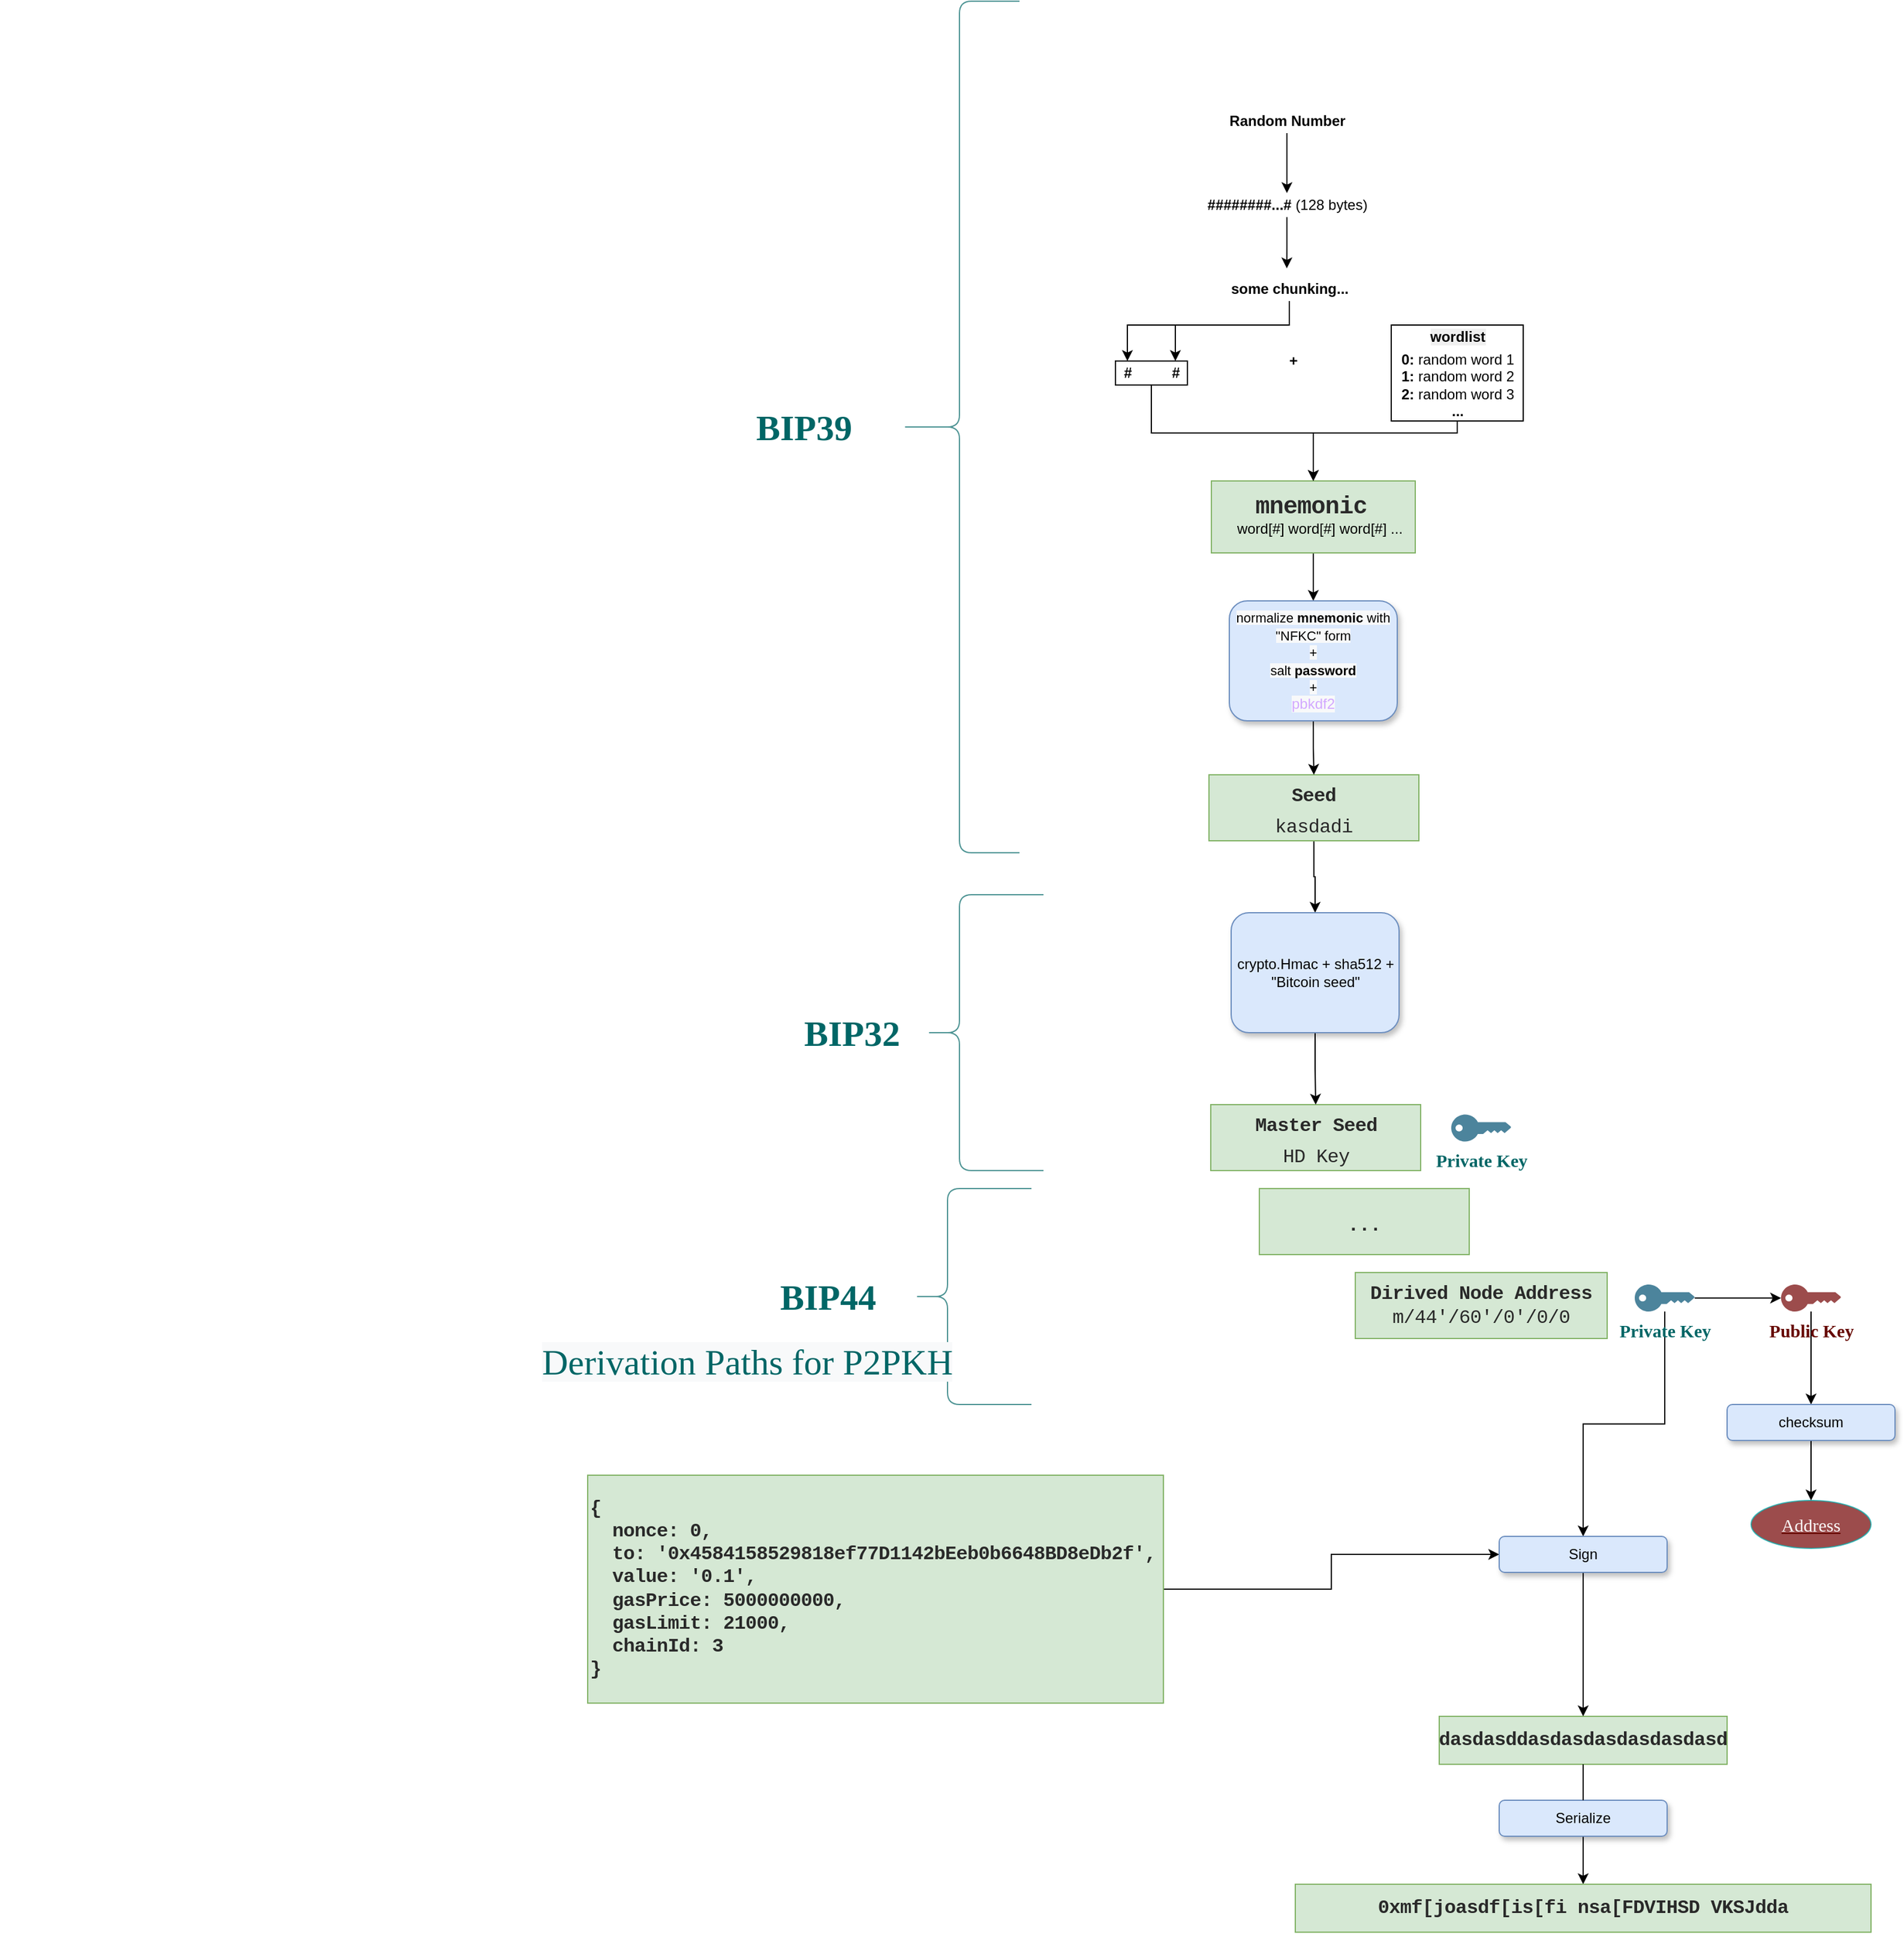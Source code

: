 <mxfile version="16.6.4" type="github">
  <diagram id="iof7RJ9Ut9rO8wIrEpUl" name="Page-1">
    <mxGraphModel dx="4382" dy="2783" grid="1" gridSize="10" guides="1" tooltips="1" connect="1" arrows="1" fold="1" page="1" pageScale="1" pageWidth="827" pageHeight="1169" math="0" shadow="0">
      <root>
        <mxCell id="0" />
        <mxCell id="1" parent="0" />
        <mxCell id="EE53fWStPAIUiXsXn1bc-13" value="" style="edgeStyle=orthogonalEdgeStyle;rounded=0;orthogonalLoop=1;jettySize=auto;html=1;" edge="1" parent="1" source="EE53fWStPAIUiXsXn1bc-2" target="EE53fWStPAIUiXsXn1bc-4">
          <mxGeometry relative="1" as="geometry" />
        </mxCell>
        <mxCell id="EE53fWStPAIUiXsXn1bc-2" value="Random Number" style="text;html=1;resizable=0;autosize=1;align=center;verticalAlign=middle;points=[];fillColor=none;strokeColor=none;rounded=0;fontStyle=1" vertex="1" parent="1">
          <mxGeometry x="68" y="30" width="110" height="20" as="geometry" />
        </mxCell>
        <mxCell id="EE53fWStPAIUiXsXn1bc-14" value="" style="edgeStyle=orthogonalEdgeStyle;rounded=0;orthogonalLoop=1;jettySize=auto;html=1;entryX=0.481;entryY=-0.363;entryDx=0;entryDy=0;entryPerimeter=0;" edge="1" parent="1" source="EE53fWStPAIUiXsXn1bc-4" target="EE53fWStPAIUiXsXn1bc-6">
          <mxGeometry relative="1" as="geometry" />
        </mxCell>
        <mxCell id="EE53fWStPAIUiXsXn1bc-4" value="########...# &lt;span style=&quot;font-weight: normal&quot;&gt;(128 bytes)&lt;/span&gt;" style="text;html=1;resizable=0;autosize=1;align=center;verticalAlign=middle;points=[];fillColor=none;strokeColor=none;rounded=0;fontStyle=1" vertex="1" parent="1">
          <mxGeometry x="48" y="100" width="150" height="20" as="geometry" />
        </mxCell>
        <mxCell id="EE53fWStPAIUiXsXn1bc-22" value="" style="edgeStyle=orthogonalEdgeStyle;rounded=0;orthogonalLoop=1;jettySize=auto;html=1;exitX=0.5;exitY=1;exitDx=0;exitDy=0;labelBackgroundColor=none;labelBorderColor=none;" edge="1" parent="1" source="EE53fWStPAIUiXsXn1bc-18" target="EE53fWStPAIUiXsXn1bc-40">
          <mxGeometry relative="1" as="geometry">
            <mxPoint x="145" y="450.0" as="targetPoint" />
          </mxGeometry>
        </mxCell>
        <mxCell id="EE53fWStPAIUiXsXn1bc-29" value="" style="edgeStyle=orthogonalEdgeStyle;rounded=0;orthogonalLoop=1;jettySize=auto;html=1;" edge="1" parent="1" source="EE53fWStPAIUiXsXn1bc-6" target="EE53fWStPAIUiXsXn1bc-7">
          <mxGeometry relative="1" as="geometry">
            <Array as="points">
              <mxPoint x="125" y="210" />
              <mxPoint x="-10" y="210" />
            </Array>
          </mxGeometry>
        </mxCell>
        <mxCell id="EE53fWStPAIUiXsXn1bc-6" value="&lt;b&gt;some chunking...&lt;/b&gt;" style="text;html=1;resizable=0;autosize=1;align=center;verticalAlign=middle;points=[];fillColor=none;strokeColor=none;rounded=0;" vertex="1" parent="1">
          <mxGeometry x="70" y="170" width="110" height="20" as="geometry" />
        </mxCell>
        <mxCell id="EE53fWStPAIUiXsXn1bc-12" value="" style="group;strokeColor=default;fillColor=default;connectable=1;" vertex="1" connectable="0" parent="1">
          <mxGeometry x="-20" y="240" width="60" height="20" as="geometry" />
        </mxCell>
        <mxCell id="EE53fWStPAIUiXsXn1bc-7" value="&lt;b&gt;#&lt;/b&gt;" style="text;html=1;resizable=0;autosize=1;align=center;verticalAlign=middle;points=[];fillColor=none;strokeColor=none;rounded=0;" vertex="1" parent="EE53fWStPAIUiXsXn1bc-12">
          <mxGeometry width="20" height="20" as="geometry" />
        </mxCell>
        <mxCell id="EE53fWStPAIUiXsXn1bc-8" value="&lt;b&gt;#&lt;/b&gt;" style="text;html=1;resizable=0;autosize=1;align=center;verticalAlign=middle;points=[];fillColor=none;strokeColor=none;rounded=0;" vertex="1" parent="EE53fWStPAIUiXsXn1bc-12">
          <mxGeometry x="40" width="20" height="20" as="geometry" />
        </mxCell>
        <mxCell id="EE53fWStPAIUiXsXn1bc-48" value="" style="edgeStyle=orthogonalEdgeStyle;rounded=0;orthogonalLoop=1;jettySize=auto;html=1;labelBackgroundColor=none;labelBorderColor=none;fontFamily=Verdana;fontSize=30;fontColor=#006666;" edge="1" parent="1" source="EE53fWStPAIUiXsXn1bc-21" target="EE53fWStPAIUiXsXn1bc-47">
          <mxGeometry relative="1" as="geometry" />
        </mxCell>
        <mxCell id="EE53fWStPAIUiXsXn1bc-21" value="&lt;span style=&quot;font-size: 20px&quot;&gt;&lt;font color=&quot;#292929&quot; face=&quot;menlo, monaco, courier new, courier, monospace&quot; style=&quot;font-size: 16px&quot;&gt;&lt;span style=&quot;letter-spacing: -0.352px&quot;&gt;Seed&lt;br&gt;&lt;span style=&quot;font-weight: normal&quot;&gt;kasdadi&lt;/span&gt;&lt;br&gt;&lt;/span&gt;&lt;/font&gt;&lt;/span&gt;" style="rounded=0;whiteSpace=wrap;html=1;fillColor=#d5e8d4;strokeColor=#82b366;fontStyle=1;align=center;" vertex="1" parent="1">
          <mxGeometry x="58" y="585" width="175" height="55" as="geometry" />
        </mxCell>
        <mxCell id="EE53fWStPAIUiXsXn1bc-23" value="" style="group;imageWidth=24;imageHeight=24;" vertex="1" connectable="0" parent="1">
          <mxGeometry x="60" y="340" width="175" height="60" as="geometry" />
        </mxCell>
        <mxCell id="EE53fWStPAIUiXsXn1bc-18" value="" style="rounded=0;whiteSpace=wrap;html=1;fillColor=#d5e8d4;strokeColor=#82b366;" vertex="1" parent="EE53fWStPAIUiXsXn1bc-23">
          <mxGeometry width="170" height="60" as="geometry" />
        </mxCell>
        <mxCell id="EE53fWStPAIUiXsXn1bc-5" value="word[#] word[#] word[#] ..." style="text;html=1;resizable=0;autosize=1;align=center;verticalAlign=middle;points=[];fillColor=none;strokeColor=none;rounded=0;" vertex="1" parent="EE53fWStPAIUiXsXn1bc-23">
          <mxGeometry x="15" y="30" width="150" height="20" as="geometry" />
        </mxCell>
        <mxCell id="EE53fWStPAIUiXsXn1bc-17" value="&lt;b style=&quot;font-size: 20px&quot;&gt;&amp;nbsp;&lt;span style=&quot;color: rgb(41 , 41 , 41) ; font-family: &amp;#34;menlo&amp;#34; , &amp;#34;monaco&amp;#34; , &amp;#34;courier new&amp;#34; , &amp;#34;courier&amp;#34; , monospace ; letter-spacing: -0.352px&quot;&gt;mnemonic&lt;/span&gt;&lt;/b&gt;" style="text;html=1;resizable=0;autosize=1;align=center;verticalAlign=middle;points=[];fillColor=none;strokeColor=none;rounded=0;" vertex="1" parent="EE53fWStPAIUiXsXn1bc-23">
          <mxGeometry x="25" y="10" width="110" height="20" as="geometry" />
        </mxCell>
        <mxCell id="EE53fWStPAIUiXsXn1bc-25" value="BIP39" style="text;html=1;resizable=0;autosize=1;align=center;verticalAlign=middle;points=[];fillColor=none;strokeColor=none;rounded=0;shadow=1;fontStyle=1;fontColor=#006666;fontFamily=Verdana;fontSize=30;" vertex="1" parent="1">
          <mxGeometry x="-340" y="275" width="120" height="40" as="geometry" />
        </mxCell>
        <mxCell id="EE53fWStPAIUiXsXn1bc-27" value="" style="group;strokeColor=default;" vertex="1" connectable="0" parent="1">
          <mxGeometry x="210" y="210" width="110" height="80" as="geometry" />
        </mxCell>
        <mxCell id="EE53fWStPAIUiXsXn1bc-3" value="&lt;b&gt;0: &lt;/b&gt;random word 1&lt;br&gt;&lt;b&gt;1: &lt;/b&gt;random word 2&lt;br&gt;&lt;b&gt;2: &lt;/b&gt;random word 3&lt;br&gt;&lt;b&gt;...&lt;/b&gt;" style="text;html=1;resizable=0;autosize=1;align=center;verticalAlign=middle;points=[];fillColor=none;strokeColor=none;rounded=0;" vertex="1" parent="EE53fWStPAIUiXsXn1bc-27">
          <mxGeometry y="20" width="110" height="60" as="geometry" />
        </mxCell>
        <mxCell id="EE53fWStPAIUiXsXn1bc-19" value="&lt;b style=&quot;background-color: rgb(240 , 240 , 240)&quot;&gt;wordlist&lt;/b&gt;" style="text;html=1;resizable=0;autosize=1;align=center;verticalAlign=middle;points=[];fillColor=none;strokeColor=none;rounded=0;" vertex="1" parent="EE53fWStPAIUiXsXn1bc-27">
          <mxGeometry x="25" width="60" height="20" as="geometry" />
        </mxCell>
        <mxCell id="EE53fWStPAIUiXsXn1bc-32" value="" style="edgeStyle=orthogonalEdgeStyle;rounded=0;orthogonalLoop=1;jettySize=auto;html=1;" edge="1" parent="1" source="EE53fWStPAIUiXsXn1bc-6" target="EE53fWStPAIUiXsXn1bc-8">
          <mxGeometry relative="1" as="geometry">
            <mxPoint x="135.0" y="200" as="sourcePoint" />
            <mxPoint x="110.0" y="240" as="targetPoint" />
            <Array as="points">
              <mxPoint x="125" y="210" />
              <mxPoint x="30" y="210" />
            </Array>
          </mxGeometry>
        </mxCell>
        <mxCell id="EE53fWStPAIUiXsXn1bc-33" value="&lt;b&gt;+&lt;/b&gt;" style="text;html=1;resizable=0;autosize=1;align=center;verticalAlign=middle;points=[];fillColor=none;strokeColor=none;rounded=0;" vertex="1" parent="1">
          <mxGeometry x="117.5" y="230" width="20" height="20" as="geometry" />
        </mxCell>
        <mxCell id="EE53fWStPAIUiXsXn1bc-34" value="" style="edgeStyle=orthogonalEdgeStyle;rounded=0;orthogonalLoop=1;jettySize=auto;html=1;" edge="1" parent="1" source="EE53fWStPAIUiXsXn1bc-12" target="EE53fWStPAIUiXsXn1bc-18">
          <mxGeometry relative="1" as="geometry">
            <mxPoint x="10" y="260" as="sourcePoint" />
            <Array as="points">
              <mxPoint x="10" y="300" />
              <mxPoint x="145" y="300" />
            </Array>
          </mxGeometry>
        </mxCell>
        <mxCell id="EE53fWStPAIUiXsXn1bc-35" value="" style="edgeStyle=orthogonalEdgeStyle;rounded=0;orthogonalLoop=1;jettySize=auto;html=1;" edge="1" parent="1" source="EE53fWStPAIUiXsXn1bc-3" target="EE53fWStPAIUiXsXn1bc-18">
          <mxGeometry relative="1" as="geometry">
            <Array as="points">
              <mxPoint x="265" y="300" />
              <mxPoint x="145" y="300" />
            </Array>
          </mxGeometry>
        </mxCell>
        <mxCell id="EE53fWStPAIUiXsXn1bc-39" value="" style="edgeStyle=orthogonalEdgeStyle;rounded=0;orthogonalLoop=1;jettySize=auto;html=1;labelBackgroundColor=none;labelBorderColor=none;" edge="1" parent="1" source="EE53fWStPAIUiXsXn1bc-40" target="EE53fWStPAIUiXsXn1bc-21">
          <mxGeometry relative="1" as="geometry">
            <mxPoint x="145" y="530" as="sourcePoint" />
            <mxPoint x="145" y="440" as="targetPoint" />
          </mxGeometry>
        </mxCell>
        <mxCell id="EE53fWStPAIUiXsXn1bc-40" value="&#xa;&#xa;&lt;span style=&quot;color: rgb(0, 0, 0); font-family: helvetica; font-style: normal; font-weight: 400; letter-spacing: normal; text-align: center; text-indent: 0px; text-transform: none; word-spacing: 0px; background-color: rgb(248, 249, 250); font-size: 11px;&quot;&gt;normalize&amp;nbsp;&lt;/span&gt;&lt;b style=&quot;color: rgb(0, 0, 0); font-family: helvetica; font-style: normal; letter-spacing: normal; text-align: center; text-indent: 0px; text-transform: none; word-spacing: 0px; background-color: rgb(248, 249, 250); font-size: 11px;&quot;&gt;mnemonic&amp;nbsp;&lt;/b&gt;&lt;span style=&quot;color: rgb(0, 0, 0); font-family: helvetica; font-style: normal; font-weight: 400; letter-spacing: normal; text-align: center; text-indent: 0px; text-transform: none; word-spacing: 0px; background-color: rgb(248, 249, 250); font-size: 11px;&quot;&gt;with &quot;NFKC&quot; form&lt;/span&gt;&lt;br style=&quot;color: rgb(0, 0, 0); font-family: helvetica; font-style: normal; font-weight: 400; letter-spacing: normal; text-align: center; text-indent: 0px; text-transform: none; word-spacing: 0px; background-color: rgb(248, 249, 250); font-size: 11px;&quot;&gt;&lt;span style=&quot;color: rgb(0, 0, 0); font-family: helvetica; font-style: normal; font-weight: 400; letter-spacing: normal; text-align: center; text-indent: 0px; text-transform: none; word-spacing: 0px; background-color: rgb(248, 249, 250); font-size: 11px;&quot;&gt;+&lt;/span&gt;&lt;br style=&quot;color: rgb(0, 0, 0); font-family: helvetica; font-style: normal; font-weight: 400; letter-spacing: normal; text-align: center; text-indent: 0px; text-transform: none; word-spacing: 0px; background-color: rgb(248, 249, 250); font-size: 11px;&quot;&gt;&lt;span style=&quot;color: rgb(0, 0, 0); font-family: helvetica; font-style: normal; font-weight: 400; letter-spacing: normal; text-align: center; text-indent: 0px; text-transform: none; word-spacing: 0px; background-color: rgb(248, 249, 250); font-size: 11px;&quot;&gt;salt&amp;nbsp;&lt;/span&gt;&lt;b style=&quot;color: rgb(0, 0, 0); font-family: helvetica; font-style: normal; letter-spacing: normal; text-align: center; text-indent: 0px; text-transform: none; word-spacing: 0px; background-color: rgb(248, 249, 250); font-size: 11px;&quot;&gt;password&lt;/b&gt;&lt;br style=&quot;color: rgb(0, 0, 0); font-family: helvetica; font-style: normal; font-weight: 400; letter-spacing: normal; text-align: center; text-indent: 0px; text-transform: none; word-spacing: 0px; background-color: rgb(248, 249, 250); font-size: 11px;&quot;&gt;&lt;span style=&quot;color: rgb(0, 0, 0); font-family: helvetica; font-style: normal; font-weight: 400; letter-spacing: normal; text-align: center; text-indent: 0px; text-transform: none; word-spacing: 0px; background-color: rgb(248, 249, 250); font-size: 11px;&quot;&gt;+&lt;/span&gt;&lt;br style=&quot;color: rgb(0, 0, 0); font-family: helvetica; font-style: normal; font-weight: 400; letter-spacing: normal; text-align: center; text-indent: 0px; text-transform: none; word-spacing: 0px; background-color: rgb(248, 249, 250); font-size: 11px;&quot;&gt;&lt;span style=&quot;font-family: helvetica; font-size: 12px; font-style: normal; font-weight: 400; letter-spacing: normal; text-align: center; text-indent: 0px; text-transform: none; word-spacing: 0px; background-color: rgb(248, 249, 250); color: rgb(210, 168, 255);&quot;&gt;pbkdf2&lt;/span&gt;&#xa;&#xa;" style="rounded=1;whiteSpace=wrap;html=1;shadow=1;labelBackgroundColor=none;strokeColor=#6c8ebf;fillColor=#dae8fc;" vertex="1" parent="1">
          <mxGeometry x="75" y="440" width="140" height="100" as="geometry" />
        </mxCell>
        <mxCell id="EE53fWStPAIUiXsXn1bc-43" value="" style="shape=curlyBracket;whiteSpace=wrap;html=1;rounded=1;shadow=0;labelBackgroundColor=#F0F0F0;comic=0;pointerEvents=0;fontFamily=Verdana;fontSize=30;fontColor=#006666;strokeColor=#006666;fillColor=none;fontStyle=1;opacity=70;" vertex="1" parent="1">
          <mxGeometry x="-200" y="-60" width="100" height="710" as="geometry" />
        </mxCell>
        <mxCell id="EE53fWStPAIUiXsXn1bc-46" value="&lt;span style=&quot;font-size: 20px&quot;&gt;&lt;font color=&quot;#292929&quot; face=&quot;menlo, monaco, courier new, courier, monospace&quot; style=&quot;font-size: 16px&quot;&gt;&lt;span style=&quot;letter-spacing: -0.352px&quot;&gt;Master Seed&lt;br&gt;&lt;span style=&quot;font-weight: normal&quot;&gt;HD Key&lt;/span&gt;&lt;br&gt;&lt;/span&gt;&lt;/font&gt;&lt;/span&gt;" style="rounded=0;whiteSpace=wrap;html=1;fillColor=#d5e8d4;strokeColor=#82b366;fontStyle=1;align=center;" vertex="1" parent="1">
          <mxGeometry x="59.5" y="860" width="175" height="55" as="geometry" />
        </mxCell>
        <mxCell id="EE53fWStPAIUiXsXn1bc-49" value="" style="edgeStyle=orthogonalEdgeStyle;rounded=0;orthogonalLoop=1;jettySize=auto;html=1;labelBackgroundColor=none;labelBorderColor=none;fontFamily=Verdana;fontSize=30;fontColor=#006666;" edge="1" parent="1" source="EE53fWStPAIUiXsXn1bc-47" target="EE53fWStPAIUiXsXn1bc-46">
          <mxGeometry relative="1" as="geometry" />
        </mxCell>
        <mxCell id="EE53fWStPAIUiXsXn1bc-47" value="crypto.Hmac + sha512 + &quot;Bitcoin seed&quot;" style="rounded=1;whiteSpace=wrap;html=1;shadow=1;labelBackgroundColor=none;strokeColor=#6c8ebf;fillColor=#dae8fc;" vertex="1" parent="1">
          <mxGeometry x="76.5" y="700" width="140" height="100" as="geometry" />
        </mxCell>
        <mxCell id="EE53fWStPAIUiXsXn1bc-50" value="BIP32" style="text;html=1;resizable=0;autosize=1;align=center;verticalAlign=middle;points=[];fillColor=none;strokeColor=none;rounded=0;shadow=1;fontStyle=1;fontColor=#006666;fontFamily=Verdana;fontSize=30;" vertex="1" parent="1">
          <mxGeometry x="-300" y="780" width="120" height="40" as="geometry" />
        </mxCell>
        <mxCell id="EE53fWStPAIUiXsXn1bc-51" value="" style="shape=curlyBracket;whiteSpace=wrap;html=1;rounded=1;shadow=0;labelBackgroundColor=#F0F0F0;comic=0;pointerEvents=0;fontFamily=Verdana;fontSize=30;fontColor=#006666;strokeColor=#006666;fillColor=none;fontStyle=1;opacity=70;size=0.3;" vertex="1" parent="1">
          <mxGeometry x="-180" y="685" width="100" height="230" as="geometry" />
        </mxCell>
        <mxCell id="EE53fWStPAIUiXsXn1bc-53" value="&lt;font style=&quot;font-size: 15px&quot;&gt;&lt;b&gt;Private Key&lt;/b&gt;&lt;/font&gt;" style="points=[[0,0.5,0],[0.24,0,0],[0.5,0.28,0],[0.995,0.475,0],[0.5,0.72,0],[0.24,1,0]];verticalLabelPosition=bottom;sketch=0;html=1;verticalAlign=top;aspect=fixed;align=center;pointerEvents=1;shape=mxgraph.cisco19.key;fillColor=#005073;strokeColor=none;rounded=0;shadow=0;labelBackgroundColor=none;comic=0;fontFamily=Verdana;fontSize=15;fontColor=#006666;opacity=70;" vertex="1" parent="1">
          <mxGeometry x="260" y="868.25" width="50" height="22.5" as="geometry" />
        </mxCell>
        <mxCell id="EE53fWStPAIUiXsXn1bc-54" value="" style="shape=image;verticalLabelPosition=bottom;labelBackgroundColor=default;verticalAlign=top;aspect=fixed;imageAspect=0;image=https://miro.medium.com/max/1400/1*wa3Wknzgr6nS8ZrQQf2N6g.png;" vertex="1" parent="1">
          <mxGeometry x="-950" y="740" width="520" height="320" as="geometry" />
        </mxCell>
        <mxCell id="EE53fWStPAIUiXsXn1bc-55" value="&lt;font color=&quot;#292929&quot; face=&quot;menlo, monaco, courier new, courier, monospace&quot;&gt;&lt;span style=&quot;font-size: 16px ; letter-spacing: -0.352px&quot;&gt;Dirived Node Address&lt;/span&gt;&lt;br&gt;&lt;span style=&quot;font-size: 16px ; font-weight: 400 ; letter-spacing: -0.352px&quot;&gt;m/44&#39;/60&#39;/0&#39;/0/0&lt;/span&gt;&lt;br&gt;&lt;/font&gt;" style="rounded=0;whiteSpace=wrap;html=1;fillColor=#d5e8d4;strokeColor=#82b366;fontStyle=1;align=center;" vertex="1" parent="1">
          <mxGeometry x="180" y="1000" width="210" height="55" as="geometry" />
        </mxCell>
        <mxCell id="EE53fWStPAIUiXsXn1bc-57" value="&lt;span style=&quot;font-size: 20px&quot;&gt;&lt;font color=&quot;#292929&quot; face=&quot;menlo, monaco, courier new, courier, monospace&quot; style=&quot;font-size: 16px&quot;&gt;&lt;span style=&quot;letter-spacing: -0.352px&quot;&gt;...&lt;br&gt;&lt;/span&gt;&lt;/font&gt;&lt;/span&gt;" style="rounded=0;whiteSpace=wrap;html=1;fillColor=#d5e8d4;strokeColor=#82b366;fontStyle=1;align=center;" vertex="1" parent="1">
          <mxGeometry x="100" y="930" width="175" height="55" as="geometry" />
        </mxCell>
        <mxCell id="EE53fWStPAIUiXsXn1bc-74" value="" style="edgeStyle=orthogonalEdgeStyle;rounded=0;comic=0;orthogonalLoop=1;jettySize=auto;html=1;labelBackgroundColor=none;labelBorderColor=none;fontFamily=Verdana;fontSize=15;fontColor=#FCFCFC;" edge="1" parent="1" source="EE53fWStPAIUiXsXn1bc-60" target="EE53fWStPAIUiXsXn1bc-61">
          <mxGeometry relative="1" as="geometry" />
        </mxCell>
        <mxCell id="EE53fWStPAIUiXsXn1bc-77" value="" style="edgeStyle=orthogonalEdgeStyle;rounded=0;comic=0;orthogonalLoop=1;jettySize=auto;html=1;labelBackgroundColor=default;labelBorderColor=none;fontFamily=Verdana;fontSize=15;fontColor=#000000;fontStyle=1" edge="1" parent="1" source="EE53fWStPAIUiXsXn1bc-60" target="EE53fWStPAIUiXsXn1bc-83">
          <mxGeometry relative="1" as="geometry" />
        </mxCell>
        <mxCell id="EE53fWStPAIUiXsXn1bc-60" value="&lt;font style=&quot;font-size: 15px&quot;&gt;&lt;b&gt;Private Key&lt;/b&gt;&lt;/font&gt;" style="points=[[0,0.5,0],[0.24,0,0],[0.5,0.28,0],[0.995,0.475,0],[0.5,0.72,0],[0.24,1,0]];verticalLabelPosition=bottom;sketch=0;html=1;verticalAlign=top;aspect=fixed;align=center;pointerEvents=1;shape=mxgraph.cisco19.key;fillColor=#005073;strokeColor=none;rounded=0;shadow=0;labelBackgroundColor=none;comic=0;fontFamily=Verdana;fontSize=15;fontColor=#006666;opacity=70;" vertex="1" parent="1">
          <mxGeometry x="413" y="1010" width="50" height="22.5" as="geometry" />
        </mxCell>
        <mxCell id="EE53fWStPAIUiXsXn1bc-75" value="" style="edgeStyle=orthogonalEdgeStyle;rounded=0;comic=0;orthogonalLoop=1;jettySize=auto;html=1;labelBackgroundColor=none;labelBorderColor=none;fontFamily=Verdana;fontSize=15;fontColor=#FCFCFC;" edge="1" parent="1" source="EE53fWStPAIUiXsXn1bc-61" target="EE53fWStPAIUiXsXn1bc-65">
          <mxGeometry relative="1" as="geometry" />
        </mxCell>
        <mxCell id="EE53fWStPAIUiXsXn1bc-61" value="&lt;font style=&quot;font-size: 15px&quot;&gt;&lt;b&gt;Public Key&lt;/b&gt;&lt;/font&gt;" style="points=[[0,0.5,0],[0.24,0,0],[0.5,0.28,0],[0.995,0.475,0],[0.5,0.72,0],[0.24,1,0]];verticalLabelPosition=bottom;sketch=0;html=1;verticalAlign=top;aspect=fixed;align=center;pointerEvents=1;shape=mxgraph.cisco19.key;fillColor=#730000;strokeColor=none;rounded=0;shadow=0;labelBackgroundColor=none;comic=0;fontFamily=Verdana;fontSize=15;fontColor=#660700;opacity=70;" vertex="1" parent="1">
          <mxGeometry x="535" y="1010" width="50" height="22.5" as="geometry" />
        </mxCell>
        <mxCell id="EE53fWStPAIUiXsXn1bc-63" value="&lt;font color=&quot;#fcfcfc&quot;&gt;Address&lt;/font&gt;" style="ellipse;whiteSpace=wrap;html=1;align=center;fontStyle=4;rounded=0;shadow=0;labelBackgroundColor=none;comic=0;pointerEvents=0;fontFamily=Verdana;fontSize=15;fontColor=#660700;strokeColor=#00ADAD;fillColor=#730000;opacity=70;" vertex="1" parent="1">
          <mxGeometry x="510" y="1190" width="100" height="40" as="geometry" />
        </mxCell>
        <mxCell id="EE53fWStPAIUiXsXn1bc-76" value="" style="edgeStyle=orthogonalEdgeStyle;rounded=0;comic=0;orthogonalLoop=1;jettySize=auto;html=1;labelBackgroundColor=none;labelBorderColor=none;fontFamily=Verdana;fontSize=15;fontColor=#FCFCFC;" edge="1" parent="1" source="EE53fWStPAIUiXsXn1bc-65" target="EE53fWStPAIUiXsXn1bc-63">
          <mxGeometry relative="1" as="geometry" />
        </mxCell>
        <mxCell id="EE53fWStPAIUiXsXn1bc-65" value="checksum" style="rounded=1;whiteSpace=wrap;html=1;shadow=1;labelBackgroundColor=none;strokeColor=#6c8ebf;fillColor=#dae8fc;" vertex="1" parent="1">
          <mxGeometry x="490" y="1110" width="140" height="30" as="geometry" />
        </mxCell>
        <mxCell id="EE53fWStPAIUiXsXn1bc-81" value="" style="edgeStyle=orthogonalEdgeStyle;rounded=0;comic=0;orthogonalLoop=1;jettySize=auto;html=1;labelBackgroundColor=default;labelBorderColor=none;fontFamily=Verdana;fontSize=15;fontColor=#000000;" edge="1" parent="1" source="EE53fWStPAIUiXsXn1bc-68" target="EE53fWStPAIUiXsXn1bc-83">
          <mxGeometry relative="1" as="geometry" />
        </mxCell>
        <mxCell id="EE53fWStPAIUiXsXn1bc-68" value="&lt;div&gt;&lt;font color=&quot;#292929&quot; face=&quot;menlo, monaco, courier new, courier, monospace&quot;&gt;&lt;span style=&quot;font-size: 16px ; letter-spacing: -0.352px&quot;&gt;{&lt;/span&gt;&lt;/font&gt;&lt;/div&gt;&lt;div&gt;&lt;font color=&quot;#292929&quot; face=&quot;menlo, monaco, courier new, courier, monospace&quot;&gt;&lt;span style=&quot;font-size: 16px ; letter-spacing: -0.352px&quot;&gt;&amp;nbsp; nonce: 0,&lt;/span&gt;&lt;/font&gt;&lt;/div&gt;&lt;div&gt;&lt;font color=&quot;#292929&quot; face=&quot;menlo, monaco, courier new, courier, monospace&quot;&gt;&lt;span style=&quot;font-size: 16px ; letter-spacing: -0.352px&quot;&gt;&amp;nbsp; to: &#39;0x4584158529818ef77D1142bEeb0b6648BD8eDb2f&#39;,&lt;/span&gt;&lt;/font&gt;&lt;/div&gt;&lt;div&gt;&lt;font color=&quot;#292929&quot; face=&quot;menlo, monaco, courier new, courier, monospace&quot;&gt;&lt;span style=&quot;font-size: 16px ; letter-spacing: -0.352px&quot;&gt;&amp;nbsp; value: &#39;0.1&#39;,&lt;/span&gt;&lt;/font&gt;&lt;/div&gt;&lt;div&gt;&lt;font color=&quot;#292929&quot; face=&quot;menlo, monaco, courier new, courier, monospace&quot;&gt;&lt;span style=&quot;font-size: 16px ; letter-spacing: -0.352px&quot;&gt;&amp;nbsp; gasPrice: 5000000000,&lt;/span&gt;&lt;/font&gt;&lt;/div&gt;&lt;div&gt;&lt;font color=&quot;#292929&quot; face=&quot;menlo, monaco, courier new, courier, monospace&quot;&gt;&lt;span style=&quot;font-size: 16px ; letter-spacing: -0.352px&quot;&gt;&amp;nbsp; gasLimit: 21000,&lt;/span&gt;&lt;/font&gt;&lt;/div&gt;&lt;div&gt;&lt;font color=&quot;#292929&quot; face=&quot;menlo, monaco, courier new, courier, monospace&quot;&gt;&lt;span style=&quot;font-size: 16px ; letter-spacing: -0.352px&quot;&gt;&amp;nbsp; chainId: 3&lt;/span&gt;&lt;/font&gt;&lt;/div&gt;&lt;div&gt;&lt;font color=&quot;#292929&quot; face=&quot;menlo, monaco, courier new, courier, monospace&quot;&gt;&lt;span style=&quot;font-size: 16px ; letter-spacing: -0.352px&quot;&gt;}&lt;/span&gt;&lt;/font&gt;&lt;/div&gt;" style="rounded=0;whiteSpace=wrap;html=1;fillColor=#d5e8d4;strokeColor=#82b366;fontStyle=1;align=left;" vertex="1" parent="1">
          <mxGeometry x="-460" y="1169" width="480" height="190" as="geometry" />
        </mxCell>
        <mxCell id="EE53fWStPAIUiXsXn1bc-82" value="" style="edgeStyle=orthogonalEdgeStyle;rounded=0;comic=0;orthogonalLoop=1;jettySize=auto;html=1;labelBackgroundColor=default;labelBorderColor=none;fontFamily=Verdana;fontSize=15;fontColor=#000000;startArrow=none;" edge="1" parent="1" source="EE53fWStPAIUiXsXn1bc-85" target="EE53fWStPAIUiXsXn1bc-80">
          <mxGeometry relative="1" as="geometry" />
        </mxCell>
        <mxCell id="EE53fWStPAIUiXsXn1bc-79" value="&lt;div&gt;&lt;font color=&quot;#292929&quot; face=&quot;menlo, monaco, courier new, courier, monospace&quot;&gt;&lt;span style=&quot;font-size: 16px ; letter-spacing: -0.352px&quot;&gt;dasdasddasdasdasdasdasdasd&lt;/span&gt;&lt;/font&gt;&lt;/div&gt;" style="rounded=0;whiteSpace=wrap;html=1;fillColor=#d5e8d4;strokeColor=#82b366;fontStyle=1;align=center;" vertex="1" parent="1">
          <mxGeometry x="250" y="1370" width="240" height="40" as="geometry" />
        </mxCell>
        <mxCell id="EE53fWStPAIUiXsXn1bc-80" value="&lt;div&gt;&lt;font color=&quot;#292929&quot; face=&quot;menlo, monaco, courier new, courier, monospace&quot;&gt;&lt;span style=&quot;font-size: 16px ; letter-spacing: -0.352px&quot;&gt;0xmf[joasdf[is[fi nsa[FDVIHSD VKSJdda&lt;/span&gt;&lt;/font&gt;&lt;/div&gt;" style="rounded=0;whiteSpace=wrap;html=1;fillColor=#d5e8d4;strokeColor=#82b366;fontStyle=1;align=center;" vertex="1" parent="1">
          <mxGeometry x="130" y="1510" width="480" height="40" as="geometry" />
        </mxCell>
        <mxCell id="EE53fWStPAIUiXsXn1bc-84" value="" style="edgeStyle=orthogonalEdgeStyle;rounded=0;comic=0;orthogonalLoop=1;jettySize=auto;html=1;labelBackgroundColor=default;labelBorderColor=none;fontFamily=Verdana;fontSize=15;fontColor=#000000;" edge="1" parent="1" source="EE53fWStPAIUiXsXn1bc-83" target="EE53fWStPAIUiXsXn1bc-79">
          <mxGeometry relative="1" as="geometry" />
        </mxCell>
        <mxCell id="EE53fWStPAIUiXsXn1bc-83" value="Sign" style="rounded=1;whiteSpace=wrap;html=1;shadow=1;labelBackgroundColor=none;strokeColor=#6c8ebf;fillColor=#dae8fc;" vertex="1" parent="1">
          <mxGeometry x="300" y="1220" width="140" height="30" as="geometry" />
        </mxCell>
        <mxCell id="EE53fWStPAIUiXsXn1bc-85" value="Serialize" style="rounded=1;whiteSpace=wrap;html=1;shadow=1;labelBackgroundColor=none;strokeColor=#6c8ebf;fillColor=#dae8fc;" vertex="1" parent="1">
          <mxGeometry x="300" y="1440" width="140" height="30" as="geometry" />
        </mxCell>
        <mxCell id="EE53fWStPAIUiXsXn1bc-86" value="" style="edgeStyle=orthogonalEdgeStyle;rounded=0;comic=0;orthogonalLoop=1;jettySize=auto;html=1;labelBackgroundColor=default;labelBorderColor=none;fontFamily=Verdana;fontSize=15;fontColor=#000000;endArrow=none;" edge="1" parent="1" source="EE53fWStPAIUiXsXn1bc-79" target="EE53fWStPAIUiXsXn1bc-85">
          <mxGeometry relative="1" as="geometry">
            <mxPoint x="250" y="1540" as="sourcePoint" />
            <mxPoint x="250" y="1690" as="targetPoint" />
          </mxGeometry>
        </mxCell>
        <mxCell id="EE53fWStPAIUiXsXn1bc-87" value="BIP44" style="text;html=1;resizable=0;autosize=1;align=center;verticalAlign=middle;points=[];fillColor=none;strokeColor=none;rounded=0;shadow=1;fontStyle=1;fontColor=#006666;fontFamily=Verdana;fontSize=30;" vertex="1" parent="1">
          <mxGeometry x="-320" y="1000" width="120" height="40" as="geometry" />
        </mxCell>
        <mxCell id="EE53fWStPAIUiXsXn1bc-88" value="" style="shape=curlyBracket;whiteSpace=wrap;html=1;rounded=1;shadow=0;labelBackgroundColor=#F0F0F0;comic=0;pointerEvents=0;fontFamily=Verdana;fontSize=30;fontColor=#006666;strokeColor=#006666;fillColor=none;fontStyle=1;opacity=70;size=0.3;" vertex="1" parent="1">
          <mxGeometry x="-190" y="930" width="100" height="180" as="geometry" />
        </mxCell>
        <mxCell id="EE53fWStPAIUiXsXn1bc-89" value="&lt;span style=&quot;color: rgb(0 , 102 , 102) ; font-family: &amp;#34;verdana&amp;#34; ; font-size: 30px ; font-style: normal ; letter-spacing: normal ; text-align: center ; text-indent: 0px ; text-transform: none ; word-spacing: 0px ; background-color: rgb(248 , 249 , 250) ; display: inline ; float: none&quot;&gt;Derivation Paths for P2PKH&lt;/span&gt;" style="text;whiteSpace=wrap;html=1;fontSize=15;fontFamily=Verdana;fontColor=#000000;" vertex="1" parent="1">
          <mxGeometry x="-500" y="1050" width="480" height="40" as="geometry" />
        </mxCell>
      </root>
    </mxGraphModel>
  </diagram>
</mxfile>

